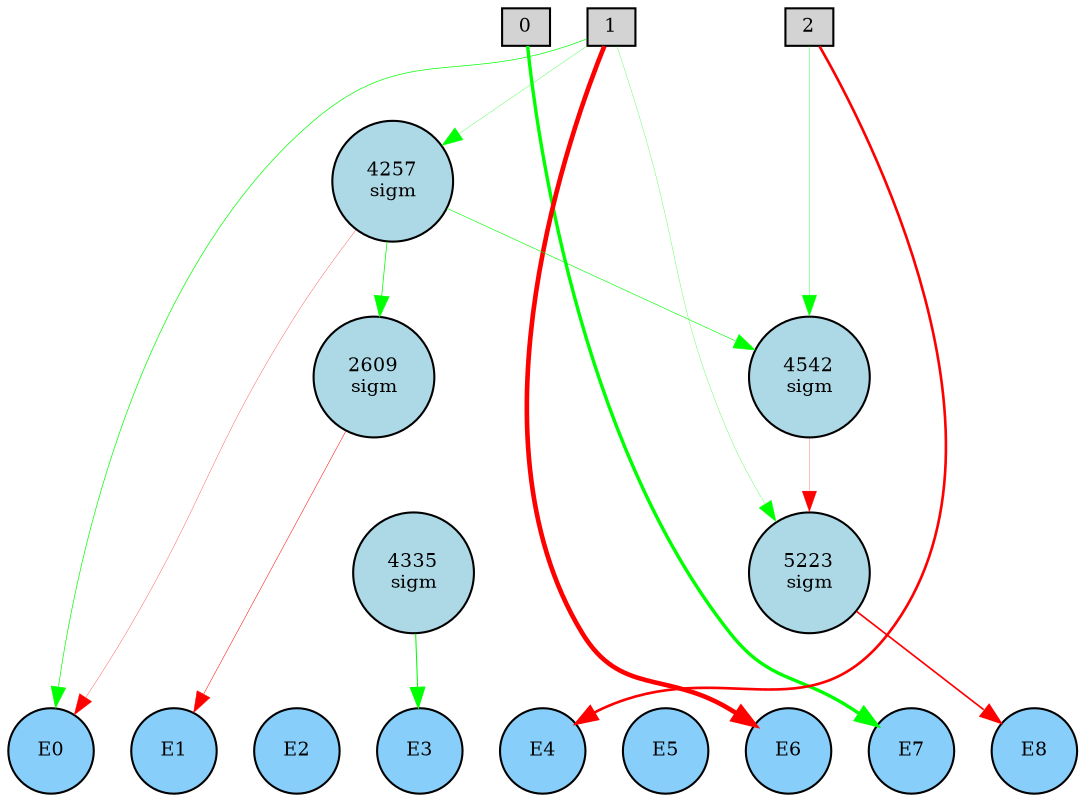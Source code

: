 digraph {
	node [fontsize=9 height=0.2 shape=circle width=0.2]
	subgraph inputs {
		node [shape=box style=filled]
		rank=source
		0 [fillcolor=lightgray]
		1 [fillcolor=lightgray]
		0 -> 1 [style=invis]
		2 [fillcolor=lightgray]
		1 -> 2 [style=invis]
	}
	subgraph outputs {
		node [style=filled]
		rank=sink
		E0 [fillcolor=lightskyblue fontsize=9 height=0.2 shape=circle width=0.2]
		E1 [fillcolor=lightskyblue fontsize=9 height=0.2 shape=circle width=0.2]
		E0 -> E1 [style=invis]
		E2 [fillcolor=lightskyblue fontsize=9 height=0.2 shape=circle width=0.2]
		E1 -> E2 [style=invis]
		E3 [fillcolor=lightskyblue fontsize=9 height=0.2 shape=circle width=0.2]
		E2 -> E3 [style=invis]
		E4 [fillcolor=lightskyblue fontsize=9 height=0.2 shape=circle width=0.2]
		E3 -> E4 [style=invis]
		E5 [fillcolor=lightskyblue fontsize=9 height=0.2 shape=circle width=0.2]
		E4 -> E5 [style=invis]
		E6 [fillcolor=lightskyblue fontsize=9 height=0.2 shape=circle width=0.2]
		E5 -> E6 [style=invis]
		E7 [fillcolor=lightskyblue fontsize=9 height=0.2 shape=circle width=0.2]
		E6 -> E7 [style=invis]
		E8 [fillcolor=lightskyblue fontsize=9 height=0.2 shape=circle width=0.2]
		E7 -> E8 [style=invis]
	}
	4257 [label="4257
sigm" fillcolor=lightblue style=filled]
	5223 [label="5223
sigm" fillcolor=lightblue style=filled]
	4335 [label="4335
sigm" fillcolor=lightblue style=filled]
	2609 [label="2609
sigm" fillcolor=lightblue style=filled]
	4542 [label="4542
sigm" fillcolor=lightblue style=filled]
	1 -> E6 [color=red penwidth=2.224341928838134 style=solid]
	0 -> E7 [color=green penwidth=1.6193871381831617 style=solid]
	2609 -> E1 [color=red penwidth=0.23925289345172684 style=solid]
	1 -> E0 [color=green penwidth=0.33817570127032465 style=solid]
	1 -> 4257 [color=green penwidth=0.1442530535829322 style=solid]
	4257 -> E0 [color=red penwidth=0.14222433065197027 style=solid]
	2 -> E4 [color=red penwidth=1.2653821328151205 style=solid]
	2 -> 4542 [color=green penwidth=0.1822262110401103 style=solid]
	4257 -> 2609 [color=green penwidth=0.36691713733846987 style=solid]
	4335 -> E3 [color=green penwidth=0.507777326078539 style=solid]
	4257 -> 4542 [color=green penwidth=0.29576067424325914 style=solid]
	4542 -> 5223 [color=red penwidth=0.1206944375561252 style=solid]
	5223 -> E8 [color=red penwidth=0.8004526396650847 style=solid]
	1 -> 5223 [color=green penwidth=0.136685425170735 style=solid]
}

